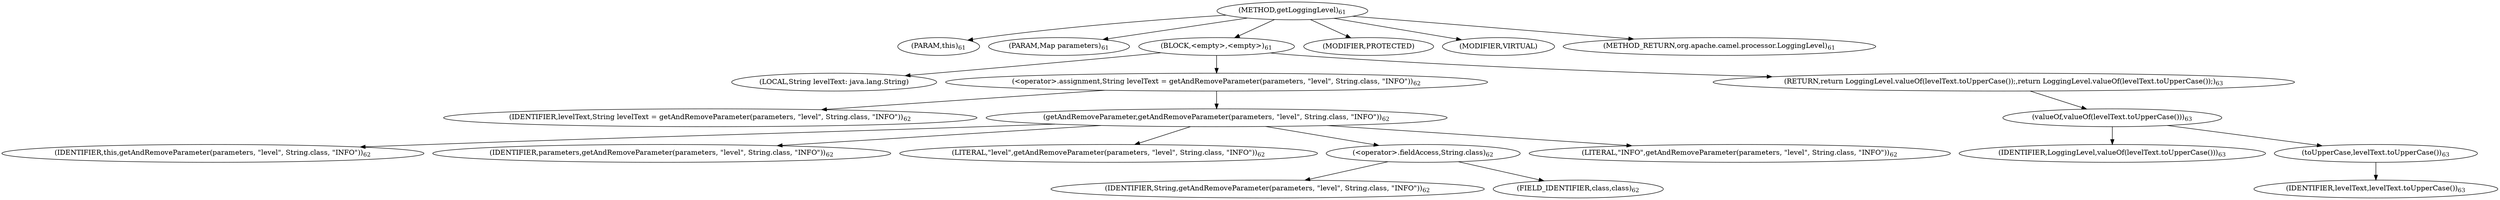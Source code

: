 digraph "getLoggingLevel" {  
"86" [label = <(METHOD,getLoggingLevel)<SUB>61</SUB>> ]
"13" [label = <(PARAM,this)<SUB>61</SUB>> ]
"87" [label = <(PARAM,Map parameters)<SUB>61</SUB>> ]
"88" [label = <(BLOCK,&lt;empty&gt;,&lt;empty&gt;)<SUB>61</SUB>> ]
"89" [label = <(LOCAL,String levelText: java.lang.String)> ]
"90" [label = <(&lt;operator&gt;.assignment,String levelText = getAndRemoveParameter(parameters, &quot;level&quot;, String.class, &quot;INFO&quot;))<SUB>62</SUB>> ]
"91" [label = <(IDENTIFIER,levelText,String levelText = getAndRemoveParameter(parameters, &quot;level&quot;, String.class, &quot;INFO&quot;))<SUB>62</SUB>> ]
"92" [label = <(getAndRemoveParameter,getAndRemoveParameter(parameters, &quot;level&quot;, String.class, &quot;INFO&quot;))<SUB>62</SUB>> ]
"12" [label = <(IDENTIFIER,this,getAndRemoveParameter(parameters, &quot;level&quot;, String.class, &quot;INFO&quot;))<SUB>62</SUB>> ]
"93" [label = <(IDENTIFIER,parameters,getAndRemoveParameter(parameters, &quot;level&quot;, String.class, &quot;INFO&quot;))<SUB>62</SUB>> ]
"94" [label = <(LITERAL,&quot;level&quot;,getAndRemoveParameter(parameters, &quot;level&quot;, String.class, &quot;INFO&quot;))<SUB>62</SUB>> ]
"95" [label = <(&lt;operator&gt;.fieldAccess,String.class)<SUB>62</SUB>> ]
"96" [label = <(IDENTIFIER,String,getAndRemoveParameter(parameters, &quot;level&quot;, String.class, &quot;INFO&quot;))<SUB>62</SUB>> ]
"97" [label = <(FIELD_IDENTIFIER,class,class)<SUB>62</SUB>> ]
"98" [label = <(LITERAL,&quot;INFO&quot;,getAndRemoveParameter(parameters, &quot;level&quot;, String.class, &quot;INFO&quot;))<SUB>62</SUB>> ]
"99" [label = <(RETURN,return LoggingLevel.valueOf(levelText.toUpperCase());,return LoggingLevel.valueOf(levelText.toUpperCase());)<SUB>63</SUB>> ]
"100" [label = <(valueOf,valueOf(levelText.toUpperCase()))<SUB>63</SUB>> ]
"101" [label = <(IDENTIFIER,LoggingLevel,valueOf(levelText.toUpperCase()))<SUB>63</SUB>> ]
"102" [label = <(toUpperCase,levelText.toUpperCase())<SUB>63</SUB>> ]
"103" [label = <(IDENTIFIER,levelText,levelText.toUpperCase())<SUB>63</SUB>> ]
"104" [label = <(MODIFIER,PROTECTED)> ]
"105" [label = <(MODIFIER,VIRTUAL)> ]
"106" [label = <(METHOD_RETURN,org.apache.camel.processor.LoggingLevel)<SUB>61</SUB>> ]
  "86" -> "13" 
  "86" -> "87" 
  "86" -> "88" 
  "86" -> "104" 
  "86" -> "105" 
  "86" -> "106" 
  "88" -> "89" 
  "88" -> "90" 
  "88" -> "99" 
  "90" -> "91" 
  "90" -> "92" 
  "92" -> "12" 
  "92" -> "93" 
  "92" -> "94" 
  "92" -> "95" 
  "92" -> "98" 
  "95" -> "96" 
  "95" -> "97" 
  "99" -> "100" 
  "100" -> "101" 
  "100" -> "102" 
  "102" -> "103" 
}
